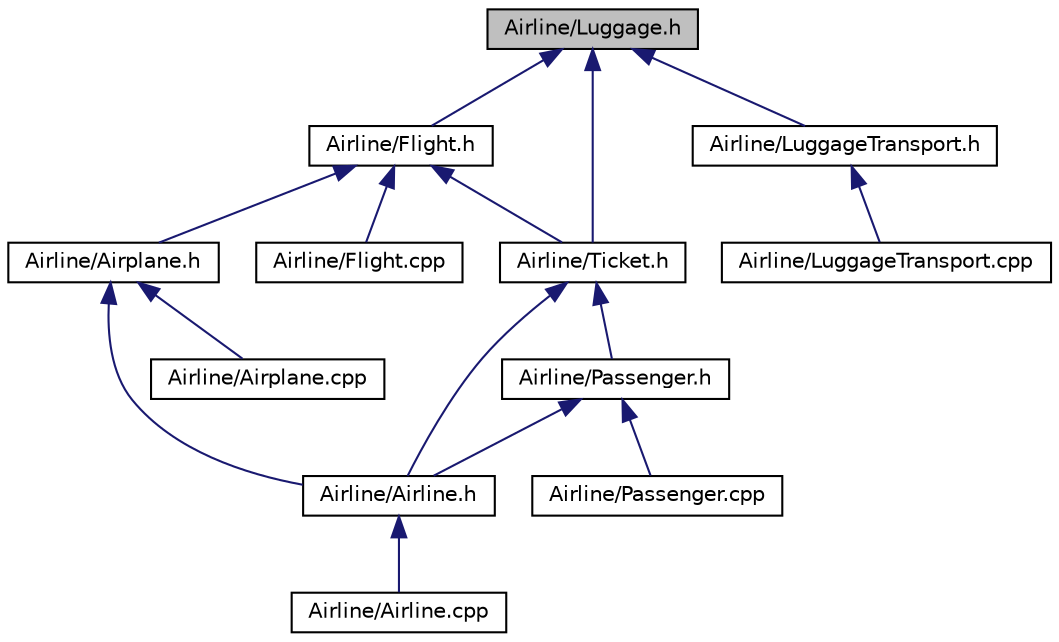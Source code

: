 digraph "Airline/Luggage.h"
{
 // LATEX_PDF_SIZE
  bgcolor="transparent";
  edge [fontname="Helvetica",fontsize="10",labelfontname="Helvetica",labelfontsize="10"];
  node [fontname="Helvetica",fontsize="10",shape=record];
  Node1 [label="Airline/Luggage.h",height=0.2,width=0.4,color="black", fillcolor="grey75", style="filled", fontcolor="black",tooltip=" "];
  Node1 -> Node2 [dir="back",color="midnightblue",fontsize="10",style="solid"];
  Node2 [label="Airline/Flight.h",height=0.2,width=0.4,color="black",URL="$Flight_8h.html",tooltip=" "];
  Node2 -> Node3 [dir="back",color="midnightblue",fontsize="10",style="solid"];
  Node3 [label="Airline/Airplane.h",height=0.2,width=0.4,color="black",URL="$Airplane_8h.html",tooltip=" "];
  Node3 -> Node4 [dir="back",color="midnightblue",fontsize="10",style="solid"];
  Node4 [label="Airline/Airline.h",height=0.2,width=0.4,color="black",URL="$Airline_8h.html",tooltip=" "];
  Node4 -> Node5 [dir="back",color="midnightblue",fontsize="10",style="solid"];
  Node5 [label="Airline/Airline.cpp",height=0.2,width=0.4,color="black",URL="$Airline_8cpp.html",tooltip=" "];
  Node3 -> Node6 [dir="back",color="midnightblue",fontsize="10",style="solid"];
  Node6 [label="Airline/Airplane.cpp",height=0.2,width=0.4,color="black",URL="$Airplane_8cpp.html",tooltip=" "];
  Node2 -> Node7 [dir="back",color="midnightblue",fontsize="10",style="solid"];
  Node7 [label="Airline/Ticket.h",height=0.2,width=0.4,color="black",URL="$Ticket_8h.html",tooltip=" "];
  Node7 -> Node4 [dir="back",color="midnightblue",fontsize="10",style="solid"];
  Node7 -> Node8 [dir="back",color="midnightblue",fontsize="10",style="solid"];
  Node8 [label="Airline/Passenger.h",height=0.2,width=0.4,color="black",URL="$Passenger_8h.html",tooltip=" "];
  Node8 -> Node4 [dir="back",color="midnightblue",fontsize="10",style="solid"];
  Node8 -> Node9 [dir="back",color="midnightblue",fontsize="10",style="solid"];
  Node9 [label="Airline/Passenger.cpp",height=0.2,width=0.4,color="black",URL="$Passenger_8cpp.html",tooltip=" "];
  Node2 -> Node10 [dir="back",color="midnightblue",fontsize="10",style="solid"];
  Node10 [label="Airline/Flight.cpp",height=0.2,width=0.4,color="black",URL="$Flight_8cpp.html",tooltip=" "];
  Node1 -> Node7 [dir="back",color="midnightblue",fontsize="10",style="solid"];
  Node1 -> Node11 [dir="back",color="midnightblue",fontsize="10",style="solid"];
  Node11 [label="Airline/LuggageTransport.h",height=0.2,width=0.4,color="black",URL="$LuggageTransport_8h.html",tooltip=" "];
  Node11 -> Node12 [dir="back",color="midnightblue",fontsize="10",style="solid"];
  Node12 [label="Airline/LuggageTransport.cpp",height=0.2,width=0.4,color="black",URL="$LuggageTransport_8cpp.html",tooltip=" "];
}
